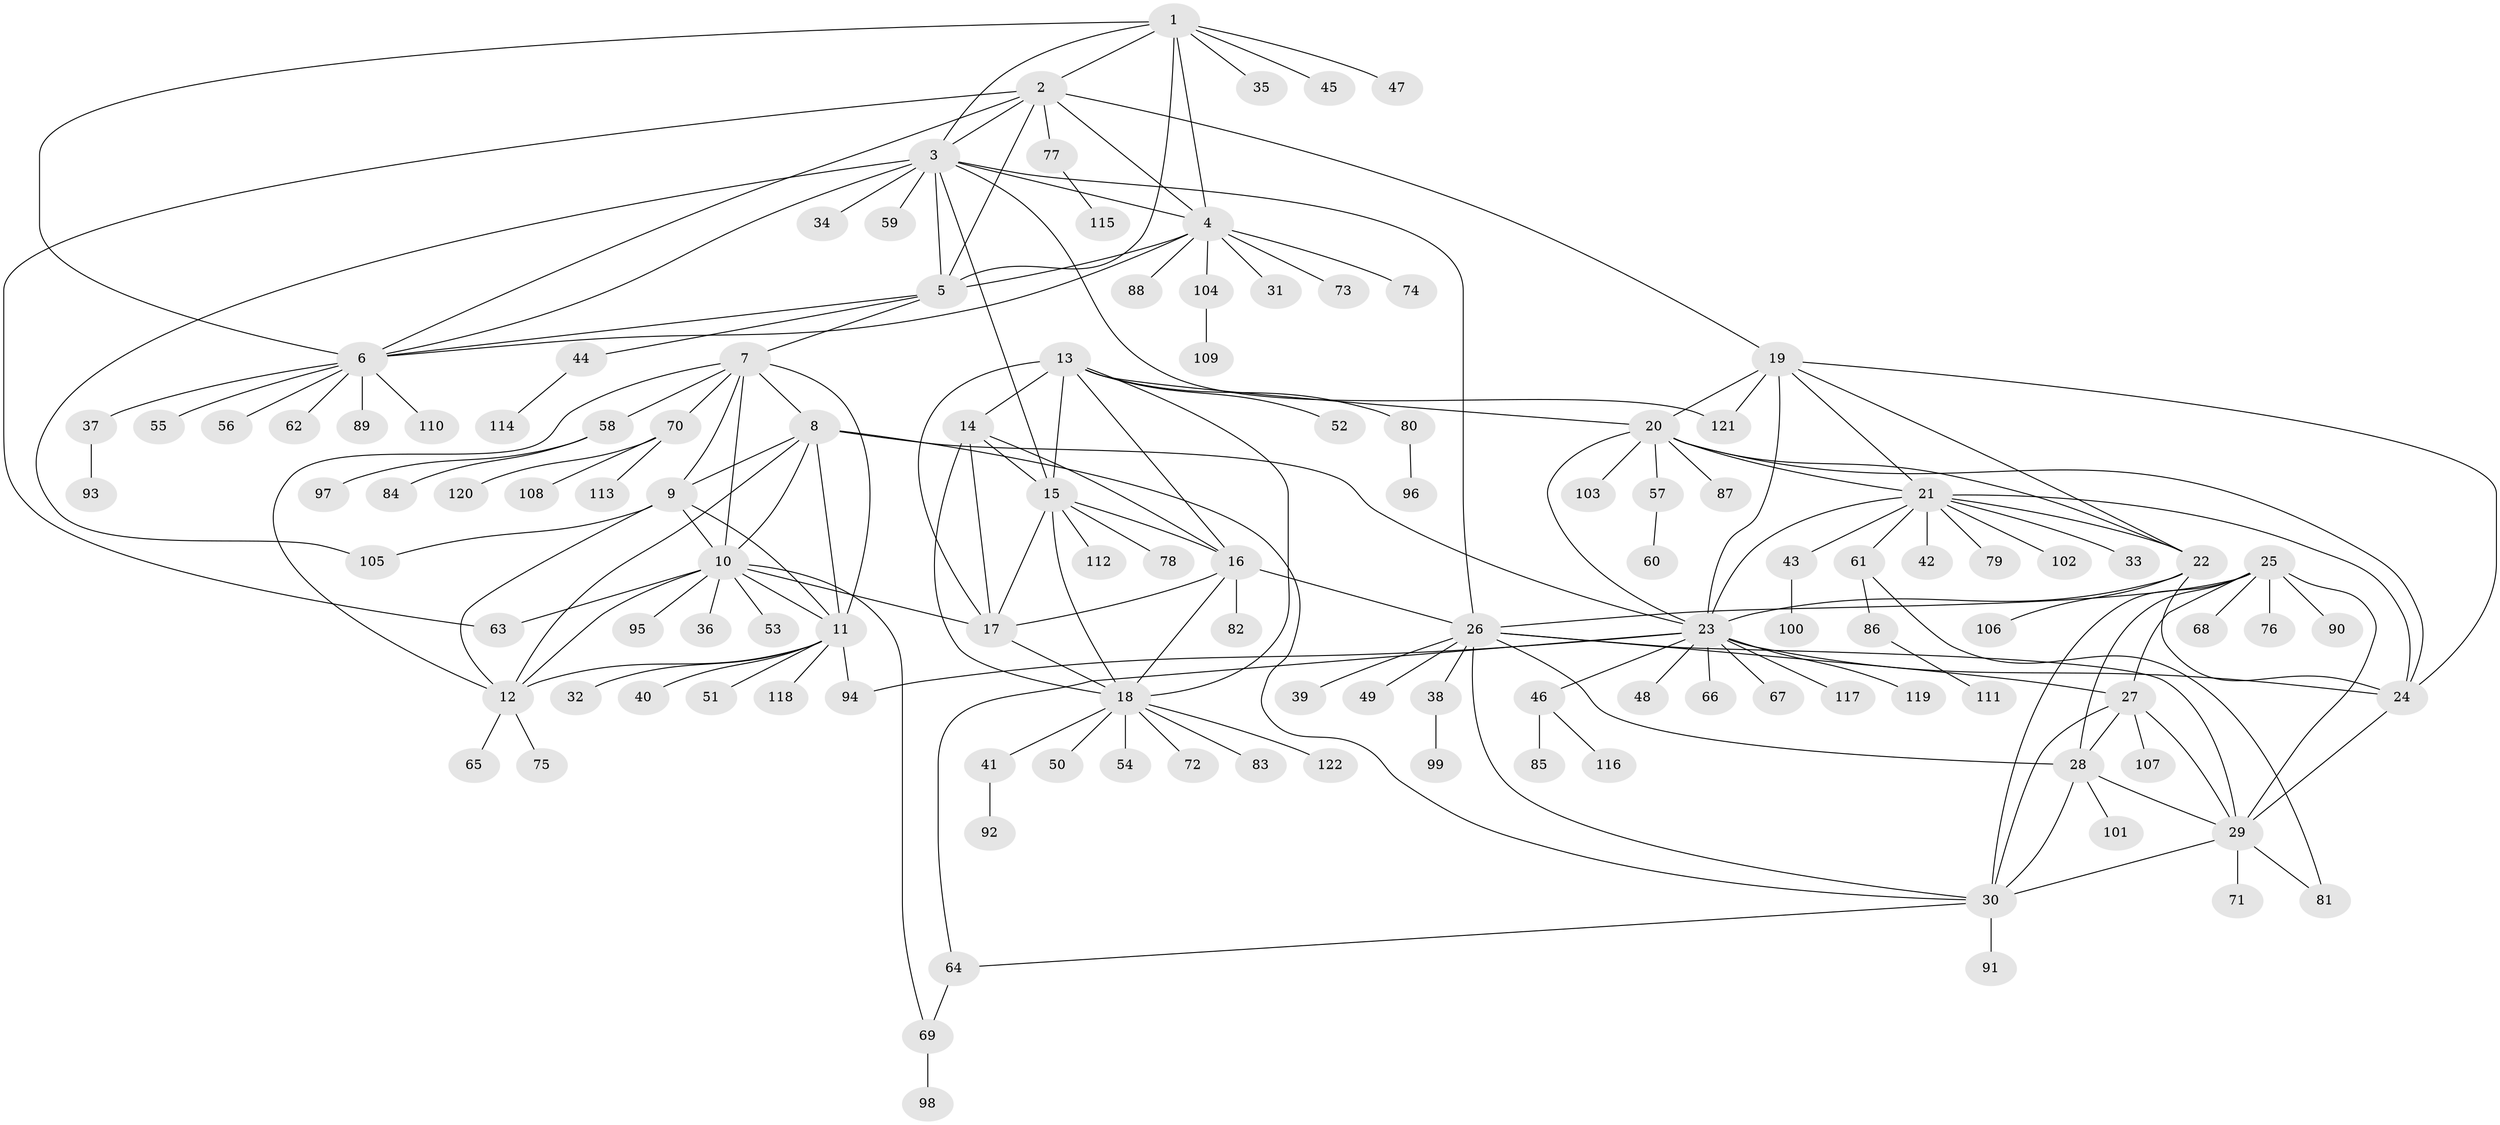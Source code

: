 // coarse degree distribution, {10: 0.030612244897959183, 8: 0.030612244897959183, 6: 0.030612244897959183, 9: 0.030612244897959183, 5: 0.030612244897959183, 12: 0.01020408163265306, 3: 0.030612244897959183, 11: 0.02040816326530612, 16: 0.01020408163265306, 1: 0.6428571428571429, 2: 0.1326530612244898}
// Generated by graph-tools (version 1.1) at 2025/42/03/06/25 10:42:09]
// undirected, 122 vertices, 184 edges
graph export_dot {
graph [start="1"]
  node [color=gray90,style=filled];
  1;
  2;
  3;
  4;
  5;
  6;
  7;
  8;
  9;
  10;
  11;
  12;
  13;
  14;
  15;
  16;
  17;
  18;
  19;
  20;
  21;
  22;
  23;
  24;
  25;
  26;
  27;
  28;
  29;
  30;
  31;
  32;
  33;
  34;
  35;
  36;
  37;
  38;
  39;
  40;
  41;
  42;
  43;
  44;
  45;
  46;
  47;
  48;
  49;
  50;
  51;
  52;
  53;
  54;
  55;
  56;
  57;
  58;
  59;
  60;
  61;
  62;
  63;
  64;
  65;
  66;
  67;
  68;
  69;
  70;
  71;
  72;
  73;
  74;
  75;
  76;
  77;
  78;
  79;
  80;
  81;
  82;
  83;
  84;
  85;
  86;
  87;
  88;
  89;
  90;
  91;
  92;
  93;
  94;
  95;
  96;
  97;
  98;
  99;
  100;
  101;
  102;
  103;
  104;
  105;
  106;
  107;
  108;
  109;
  110;
  111;
  112;
  113;
  114;
  115;
  116;
  117;
  118;
  119;
  120;
  121;
  122;
  1 -- 2;
  1 -- 3;
  1 -- 4;
  1 -- 5;
  1 -- 6;
  1 -- 35;
  1 -- 45;
  1 -- 47;
  2 -- 3;
  2 -- 4;
  2 -- 5;
  2 -- 6;
  2 -- 19;
  2 -- 63;
  2 -- 77;
  3 -- 4;
  3 -- 5;
  3 -- 6;
  3 -- 15;
  3 -- 26;
  3 -- 34;
  3 -- 59;
  3 -- 105;
  3 -- 121;
  4 -- 5;
  4 -- 6;
  4 -- 31;
  4 -- 73;
  4 -- 74;
  4 -- 88;
  4 -- 104;
  5 -- 6;
  5 -- 7;
  5 -- 44;
  6 -- 37;
  6 -- 55;
  6 -- 56;
  6 -- 62;
  6 -- 89;
  6 -- 110;
  7 -- 8;
  7 -- 9;
  7 -- 10;
  7 -- 11;
  7 -- 12;
  7 -- 58;
  7 -- 70;
  8 -- 9;
  8 -- 10;
  8 -- 11;
  8 -- 12;
  8 -- 23;
  8 -- 30;
  9 -- 10;
  9 -- 11;
  9 -- 12;
  9 -- 105;
  10 -- 11;
  10 -- 12;
  10 -- 17;
  10 -- 36;
  10 -- 53;
  10 -- 63;
  10 -- 69;
  10 -- 95;
  11 -- 12;
  11 -- 32;
  11 -- 40;
  11 -- 51;
  11 -- 94;
  11 -- 118;
  12 -- 65;
  12 -- 75;
  13 -- 14;
  13 -- 15;
  13 -- 16;
  13 -- 17;
  13 -- 18;
  13 -- 20;
  13 -- 52;
  13 -- 80;
  14 -- 15;
  14 -- 16;
  14 -- 17;
  14 -- 18;
  15 -- 16;
  15 -- 17;
  15 -- 18;
  15 -- 78;
  15 -- 112;
  16 -- 17;
  16 -- 18;
  16 -- 26;
  16 -- 82;
  17 -- 18;
  18 -- 41;
  18 -- 50;
  18 -- 54;
  18 -- 72;
  18 -- 83;
  18 -- 122;
  19 -- 20;
  19 -- 21;
  19 -- 22;
  19 -- 23;
  19 -- 24;
  19 -- 121;
  20 -- 21;
  20 -- 22;
  20 -- 23;
  20 -- 24;
  20 -- 57;
  20 -- 87;
  20 -- 103;
  21 -- 22;
  21 -- 23;
  21 -- 24;
  21 -- 33;
  21 -- 42;
  21 -- 43;
  21 -- 61;
  21 -- 79;
  21 -- 102;
  22 -- 23;
  22 -- 24;
  22 -- 106;
  23 -- 24;
  23 -- 46;
  23 -- 48;
  23 -- 64;
  23 -- 66;
  23 -- 67;
  23 -- 94;
  23 -- 117;
  23 -- 119;
  24 -- 29;
  25 -- 26;
  25 -- 27;
  25 -- 28;
  25 -- 29;
  25 -- 30;
  25 -- 68;
  25 -- 76;
  25 -- 90;
  26 -- 27;
  26 -- 28;
  26 -- 29;
  26 -- 30;
  26 -- 38;
  26 -- 39;
  26 -- 49;
  27 -- 28;
  27 -- 29;
  27 -- 30;
  27 -- 107;
  28 -- 29;
  28 -- 30;
  28 -- 101;
  29 -- 30;
  29 -- 71;
  29 -- 81;
  30 -- 64;
  30 -- 91;
  37 -- 93;
  38 -- 99;
  41 -- 92;
  43 -- 100;
  44 -- 114;
  46 -- 85;
  46 -- 116;
  57 -- 60;
  58 -- 84;
  58 -- 97;
  61 -- 81;
  61 -- 86;
  64 -- 69;
  69 -- 98;
  70 -- 108;
  70 -- 113;
  70 -- 120;
  77 -- 115;
  80 -- 96;
  86 -- 111;
  104 -- 109;
}

